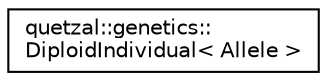 digraph "Graphical Class Hierarchy"
{
 // LATEX_PDF_SIZE
  edge [fontname="Helvetica",fontsize="10",labelfontname="Helvetica",labelfontsize="10"];
  node [fontname="Helvetica",fontsize="10",shape=record];
  rankdir="LR";
  Node0 [label="quetzal::genetics::\lDiploidIndividual\< Allele \>",height=0.2,width=0.4,color="black", fillcolor="white", style="filled",URL="$classquetzal_1_1genetics_1_1_diploid_individual.html",tooltip=" "];
}
